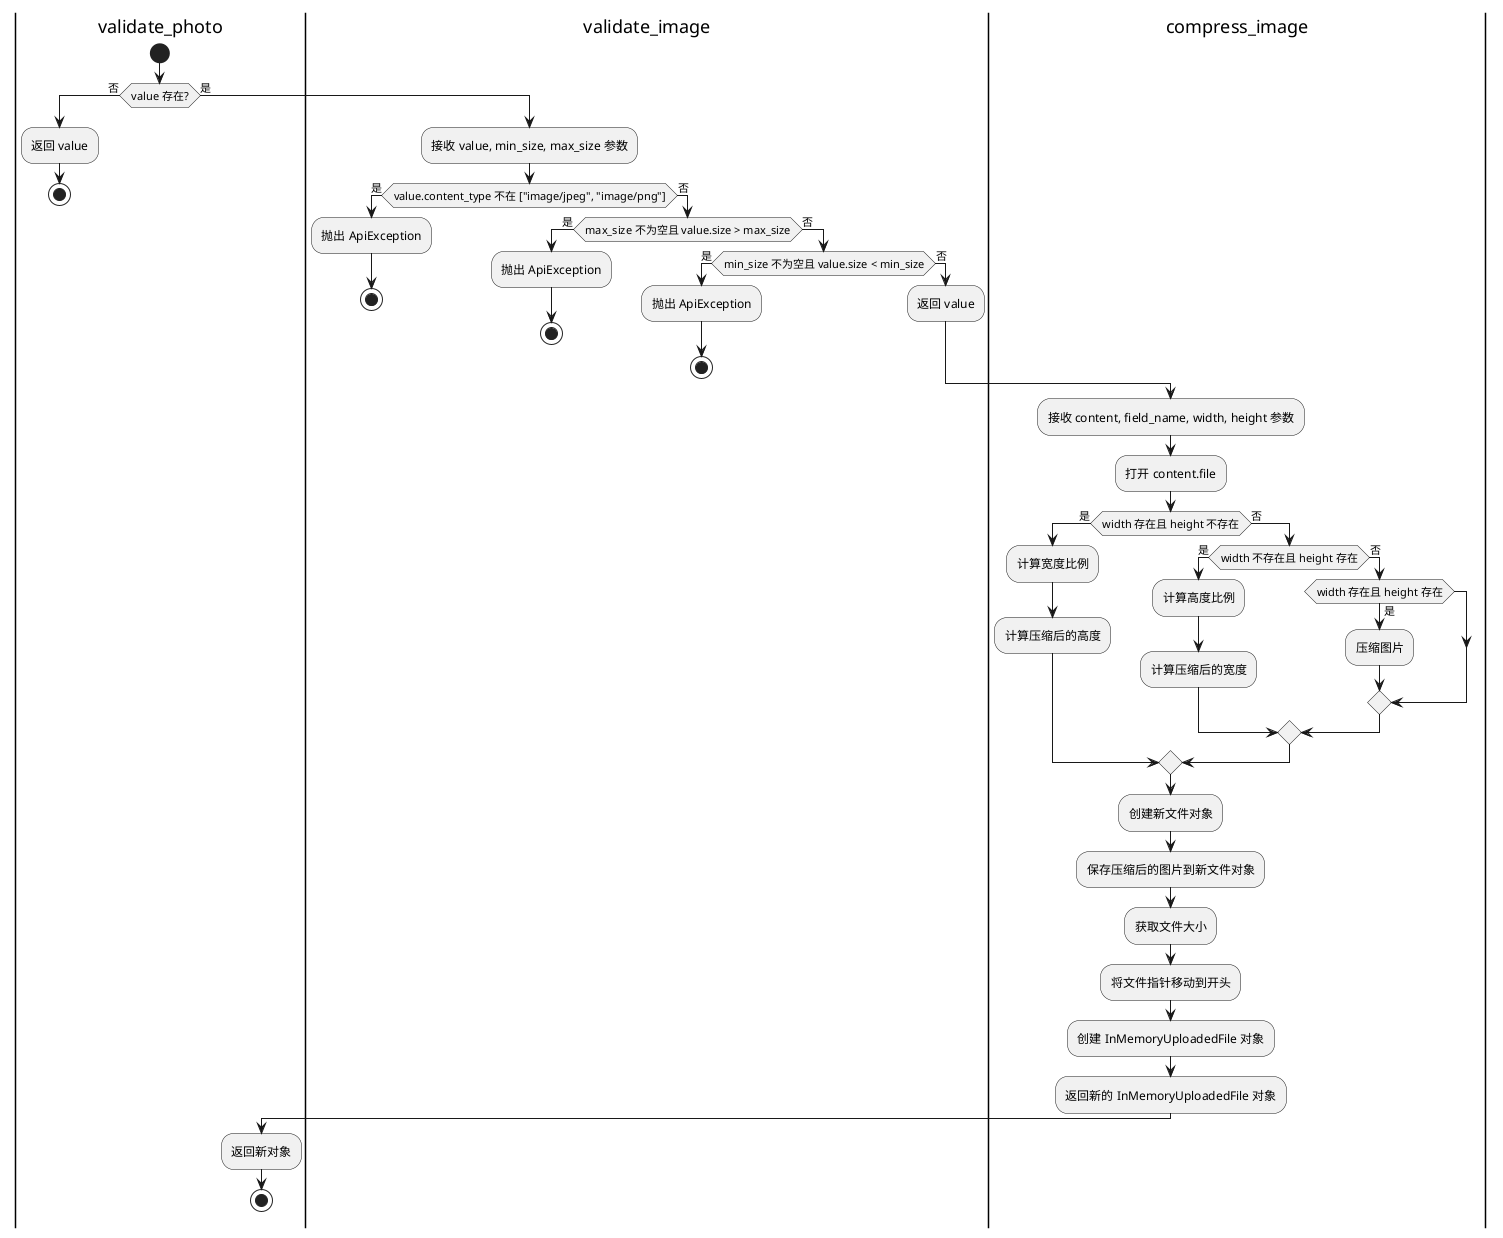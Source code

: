 @startuml


|validate_photo|
start
if (value 存在?) then (否)
    :返回 value;
    stop
else (是)
    |validate_image|
    :接收 value, min_size, max_size 参数;
    if (value.content_type 不在 ["image/jpeg", "image/png"]) then (是)
        :抛出 ApiException;
        stop
    else (否)
    if (max_size 不为空且 value.size > max_size) then (是)
        :抛出 ApiException;
        stop
    else (否)
    if (min_size 不为空且 value.size < min_size) then (是)
        :抛出 ApiException;
        stop
    else (否)
        :返回 value;
    endif
    endif
    endif
    |compress_image|
    :接收 content, field_name, width, height 参数;
    :打开 content.file;
    if (width 存在且 height 不存在) then (是)
        :计算宽度比例;
        :计算压缩后的高度;
    else (否)
    if (width 不存在且 height 存在) then (是)
    :计算高度比例;
    :计算压缩后的宽度;
    else (否)
        if (width 存在且 height 存在) then (是)
            :压缩图片;
        endif
    endif
    endif
    :创建新文件对象;
    :保存压缩后的图片到新文件对象;
    :获取文件大小;
    :将文件指针移动到开头;
    :创建 InMemoryUploadedFile 对象;
    :返回新的 InMemoryUploadedFile 对象;
    |validate_photo|
    :返回新对象;
    stop
endif

@enduml
